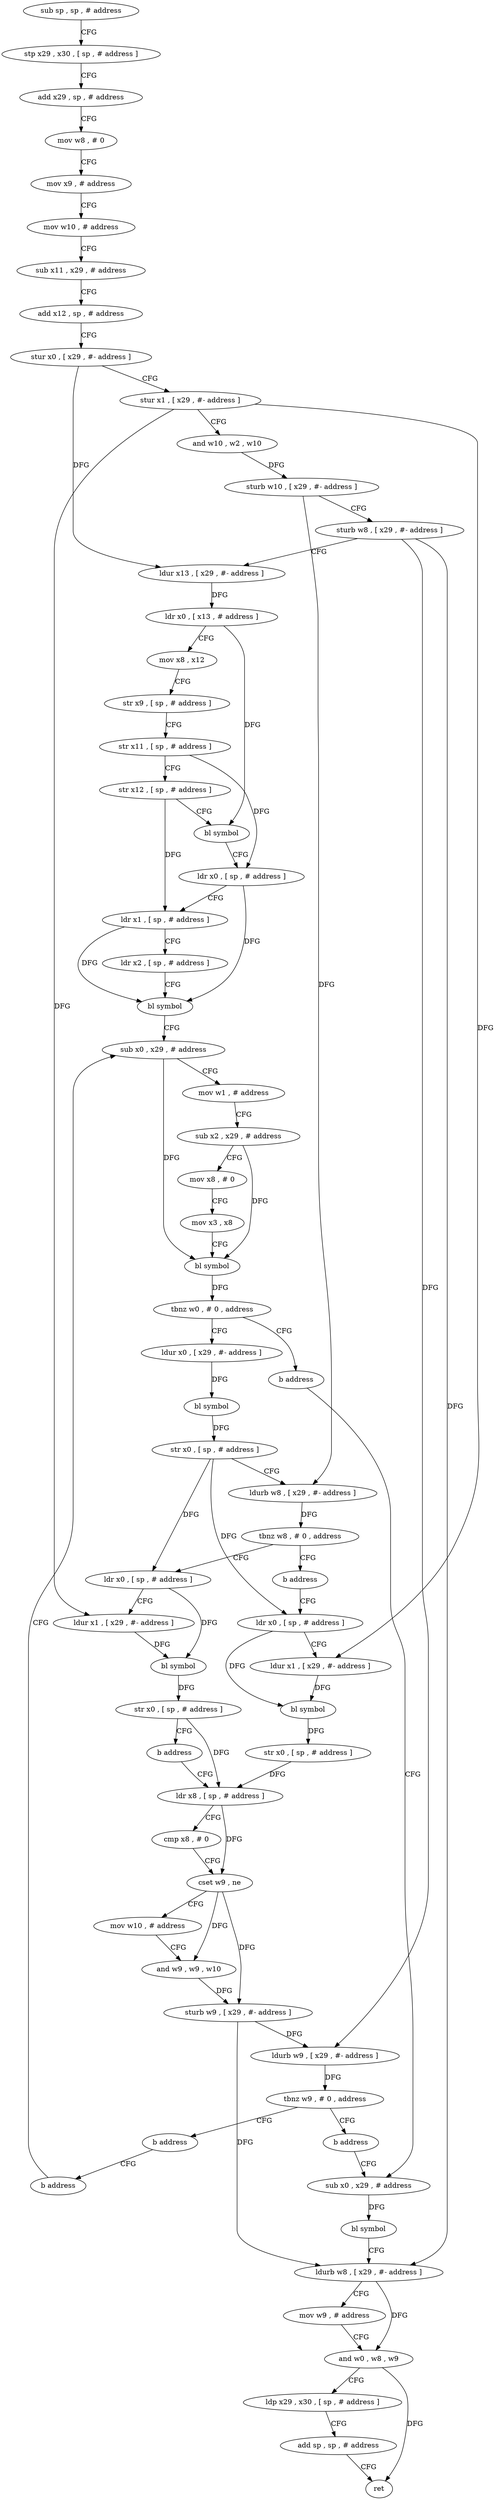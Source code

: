 digraph "func" {
"85136" [label = "sub sp , sp , # address" ]
"85140" [label = "stp x29 , x30 , [ sp , # address ]" ]
"85144" [label = "add x29 , sp , # address" ]
"85148" [label = "mov w8 , # 0" ]
"85152" [label = "mov x9 , # address" ]
"85156" [label = "mov w10 , # address" ]
"85160" [label = "sub x11 , x29 , # address" ]
"85164" [label = "add x12 , sp , # address" ]
"85168" [label = "stur x0 , [ x29 , #- address ]" ]
"85172" [label = "stur x1 , [ x29 , #- address ]" ]
"85176" [label = "and w10 , w2 , w10" ]
"85180" [label = "sturb w10 , [ x29 , #- address ]" ]
"85184" [label = "sturb w8 , [ x29 , #- address ]" ]
"85188" [label = "ldur x13 , [ x29 , #- address ]" ]
"85192" [label = "ldr x0 , [ x13 , # address ]" ]
"85196" [label = "mov x8 , x12" ]
"85200" [label = "str x9 , [ sp , # address ]" ]
"85204" [label = "str x11 , [ sp , # address ]" ]
"85208" [label = "str x12 , [ sp , # address ]" ]
"85212" [label = "bl symbol" ]
"85216" [label = "ldr x0 , [ sp , # address ]" ]
"85220" [label = "ldr x1 , [ sp , # address ]" ]
"85224" [label = "ldr x2 , [ sp , # address ]" ]
"85228" [label = "bl symbol" ]
"85232" [label = "sub x0 , x29 , # address" ]
"85264" [label = "ldur x0 , [ x29 , #- address ]" ]
"85268" [label = "bl symbol" ]
"85272" [label = "str x0 , [ sp , # address ]" ]
"85276" [label = "ldurb w8 , [ x29 , #- address ]" ]
"85280" [label = "tbnz w8 , # 0 , address" ]
"85288" [label = "ldr x0 , [ sp , # address ]" ]
"85284" [label = "b address" ]
"85260" [label = "b address" ]
"85368" [label = "sub x0 , x29 , # address" ]
"85292" [label = "ldur x1 , [ x29 , #- address ]" ]
"85296" [label = "bl symbol" ]
"85300" [label = "str x0 , [ sp , # address ]" ]
"85304" [label = "b address" ]
"85324" [label = "ldr x8 , [ sp , # address ]" ]
"85308" [label = "ldr x0 , [ sp , # address ]" ]
"85372" [label = "bl symbol" ]
"85376" [label = "ldurb w8 , [ x29 , #- address ]" ]
"85380" [label = "mov w9 , # address" ]
"85384" [label = "and w0 , w8 , w9" ]
"85388" [label = "ldp x29 , x30 , [ sp , # address ]" ]
"85392" [label = "add sp , sp , # address" ]
"85396" [label = "ret" ]
"85328" [label = "cmp x8 , # 0" ]
"85332" [label = "cset w9 , ne" ]
"85336" [label = "mov w10 , # address" ]
"85340" [label = "and w9 , w9 , w10" ]
"85344" [label = "sturb w9 , [ x29 , #- address ]" ]
"85348" [label = "ldurb w9 , [ x29 , #- address ]" ]
"85352" [label = "tbnz w9 , # 0 , address" ]
"85360" [label = "b address" ]
"85356" [label = "b address" ]
"85312" [label = "ldur x1 , [ x29 , #- address ]" ]
"85316" [label = "bl symbol" ]
"85320" [label = "str x0 , [ sp , # address ]" ]
"85364" [label = "b address" ]
"85236" [label = "mov w1 , # address" ]
"85240" [label = "sub x2 , x29 , # address" ]
"85244" [label = "mov x8 , # 0" ]
"85248" [label = "mov x3 , x8" ]
"85252" [label = "bl symbol" ]
"85256" [label = "tbnz w0 , # 0 , address" ]
"85136" -> "85140" [ label = "CFG" ]
"85140" -> "85144" [ label = "CFG" ]
"85144" -> "85148" [ label = "CFG" ]
"85148" -> "85152" [ label = "CFG" ]
"85152" -> "85156" [ label = "CFG" ]
"85156" -> "85160" [ label = "CFG" ]
"85160" -> "85164" [ label = "CFG" ]
"85164" -> "85168" [ label = "CFG" ]
"85168" -> "85172" [ label = "CFG" ]
"85168" -> "85188" [ label = "DFG" ]
"85172" -> "85176" [ label = "CFG" ]
"85172" -> "85292" [ label = "DFG" ]
"85172" -> "85312" [ label = "DFG" ]
"85176" -> "85180" [ label = "DFG" ]
"85180" -> "85184" [ label = "CFG" ]
"85180" -> "85276" [ label = "DFG" ]
"85184" -> "85188" [ label = "CFG" ]
"85184" -> "85376" [ label = "DFG" ]
"85184" -> "85348" [ label = "DFG" ]
"85188" -> "85192" [ label = "DFG" ]
"85192" -> "85196" [ label = "CFG" ]
"85192" -> "85212" [ label = "DFG" ]
"85196" -> "85200" [ label = "CFG" ]
"85200" -> "85204" [ label = "CFG" ]
"85204" -> "85208" [ label = "CFG" ]
"85204" -> "85216" [ label = "DFG" ]
"85208" -> "85212" [ label = "CFG" ]
"85208" -> "85220" [ label = "DFG" ]
"85212" -> "85216" [ label = "CFG" ]
"85216" -> "85220" [ label = "CFG" ]
"85216" -> "85228" [ label = "DFG" ]
"85220" -> "85224" [ label = "CFG" ]
"85220" -> "85228" [ label = "DFG" ]
"85224" -> "85228" [ label = "CFG" ]
"85228" -> "85232" [ label = "CFG" ]
"85232" -> "85236" [ label = "CFG" ]
"85232" -> "85252" [ label = "DFG" ]
"85264" -> "85268" [ label = "DFG" ]
"85268" -> "85272" [ label = "DFG" ]
"85272" -> "85276" [ label = "CFG" ]
"85272" -> "85288" [ label = "DFG" ]
"85272" -> "85308" [ label = "DFG" ]
"85276" -> "85280" [ label = "DFG" ]
"85280" -> "85288" [ label = "CFG" ]
"85280" -> "85284" [ label = "CFG" ]
"85288" -> "85292" [ label = "CFG" ]
"85288" -> "85296" [ label = "DFG" ]
"85284" -> "85308" [ label = "CFG" ]
"85260" -> "85368" [ label = "CFG" ]
"85368" -> "85372" [ label = "DFG" ]
"85292" -> "85296" [ label = "DFG" ]
"85296" -> "85300" [ label = "DFG" ]
"85300" -> "85304" [ label = "CFG" ]
"85300" -> "85324" [ label = "DFG" ]
"85304" -> "85324" [ label = "CFG" ]
"85324" -> "85328" [ label = "CFG" ]
"85324" -> "85332" [ label = "DFG" ]
"85308" -> "85312" [ label = "CFG" ]
"85308" -> "85316" [ label = "DFG" ]
"85372" -> "85376" [ label = "CFG" ]
"85376" -> "85380" [ label = "CFG" ]
"85376" -> "85384" [ label = "DFG" ]
"85380" -> "85384" [ label = "CFG" ]
"85384" -> "85388" [ label = "CFG" ]
"85384" -> "85396" [ label = "DFG" ]
"85388" -> "85392" [ label = "CFG" ]
"85392" -> "85396" [ label = "CFG" ]
"85328" -> "85332" [ label = "CFG" ]
"85332" -> "85336" [ label = "CFG" ]
"85332" -> "85340" [ label = "DFG" ]
"85332" -> "85344" [ label = "DFG" ]
"85336" -> "85340" [ label = "CFG" ]
"85340" -> "85344" [ label = "DFG" ]
"85344" -> "85348" [ label = "DFG" ]
"85344" -> "85376" [ label = "DFG" ]
"85348" -> "85352" [ label = "DFG" ]
"85352" -> "85360" [ label = "CFG" ]
"85352" -> "85356" [ label = "CFG" ]
"85360" -> "85368" [ label = "CFG" ]
"85356" -> "85364" [ label = "CFG" ]
"85312" -> "85316" [ label = "DFG" ]
"85316" -> "85320" [ label = "DFG" ]
"85320" -> "85324" [ label = "DFG" ]
"85364" -> "85232" [ label = "CFG" ]
"85236" -> "85240" [ label = "CFG" ]
"85240" -> "85244" [ label = "CFG" ]
"85240" -> "85252" [ label = "DFG" ]
"85244" -> "85248" [ label = "CFG" ]
"85248" -> "85252" [ label = "CFG" ]
"85252" -> "85256" [ label = "DFG" ]
"85256" -> "85264" [ label = "CFG" ]
"85256" -> "85260" [ label = "CFG" ]
}
